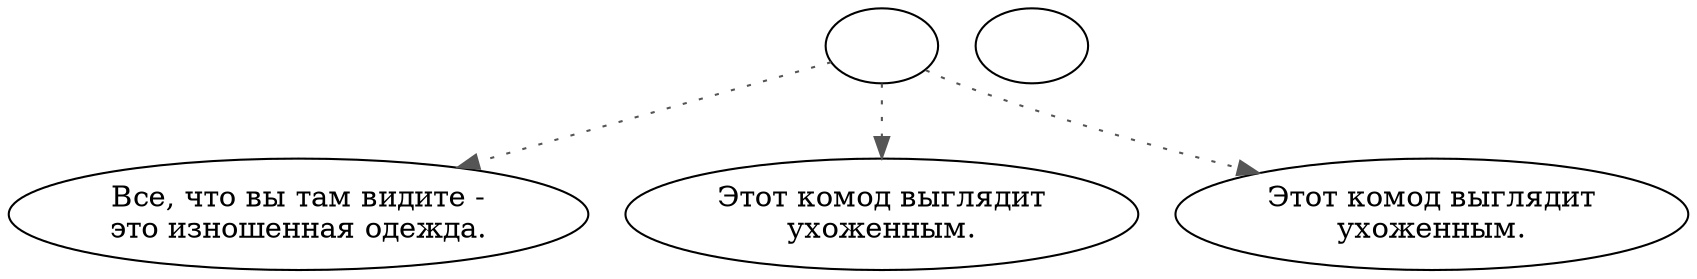 digraph sdresser {
  "start" [style=filled       fillcolor="#FFFFFF"       color="#000000"]
  "start" -> "pickup_p_proc" [style=dotted color="#555555"]
  "start" -> "description_p_proc" [style=dotted color="#555555"]
  "start" -> "look_at_p_proc" [style=dotted color="#555555"]
  "start" [label=""]
  "pickup_p_proc" [style=filled       fillcolor="#FFFFFF"       color="#000000"]
  "pickup_p_proc" [label="Все, что вы там видите -\nэто изношенная одежда."]
  "look_at_p_proc" [style=filled       fillcolor="#FFFFFF"       color="#000000"]
  "look_at_p_proc" [label="Этот комод выглядит\nухоженным."]
  "description_p_proc" [style=filled       fillcolor="#FFFFFF"       color="#000000"]
  "description_p_proc" [label="Этот комод выглядит\nухоженным."]
  "chairend" [style=filled       fillcolor="#FFFFFF"       color="#000000"]
  "chairend" [label=""]
}